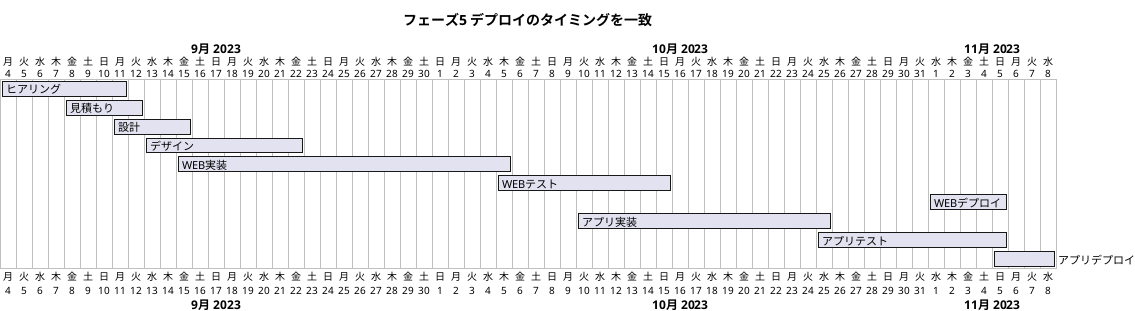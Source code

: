 @startgantt phase05_deploy
language ja
title フェーズ5 デプロイのタイミングを一致

Project starts 2023-09-04
[ヒアリング] starts 2023-09-04 and ends 2023-09-11
[見積もり] starts 2023-09-08 and ends 2023-09-12
[設計] starts 2023-09-11 and ends 2023-09-15
[デザイン] starts 2023-09-13 and ends 2023-09-22
[WEB実装] starts 2023-09-15 and ends 2023-10-05
[WEBテスト] starts 2023-10-05 and ends 2023-10-15
[WEBデプロイ] starts 2023-11-01 and ends 2023-11-05
[アプリ実装] starts 2023-10-10 and ends 2023-10-25
[アプリテスト] starts 2023-10-25 and ends 2023-11-05
[アプリデプロイ] starts 2023-11-5 and ends 2023-11-08
@endgantt
